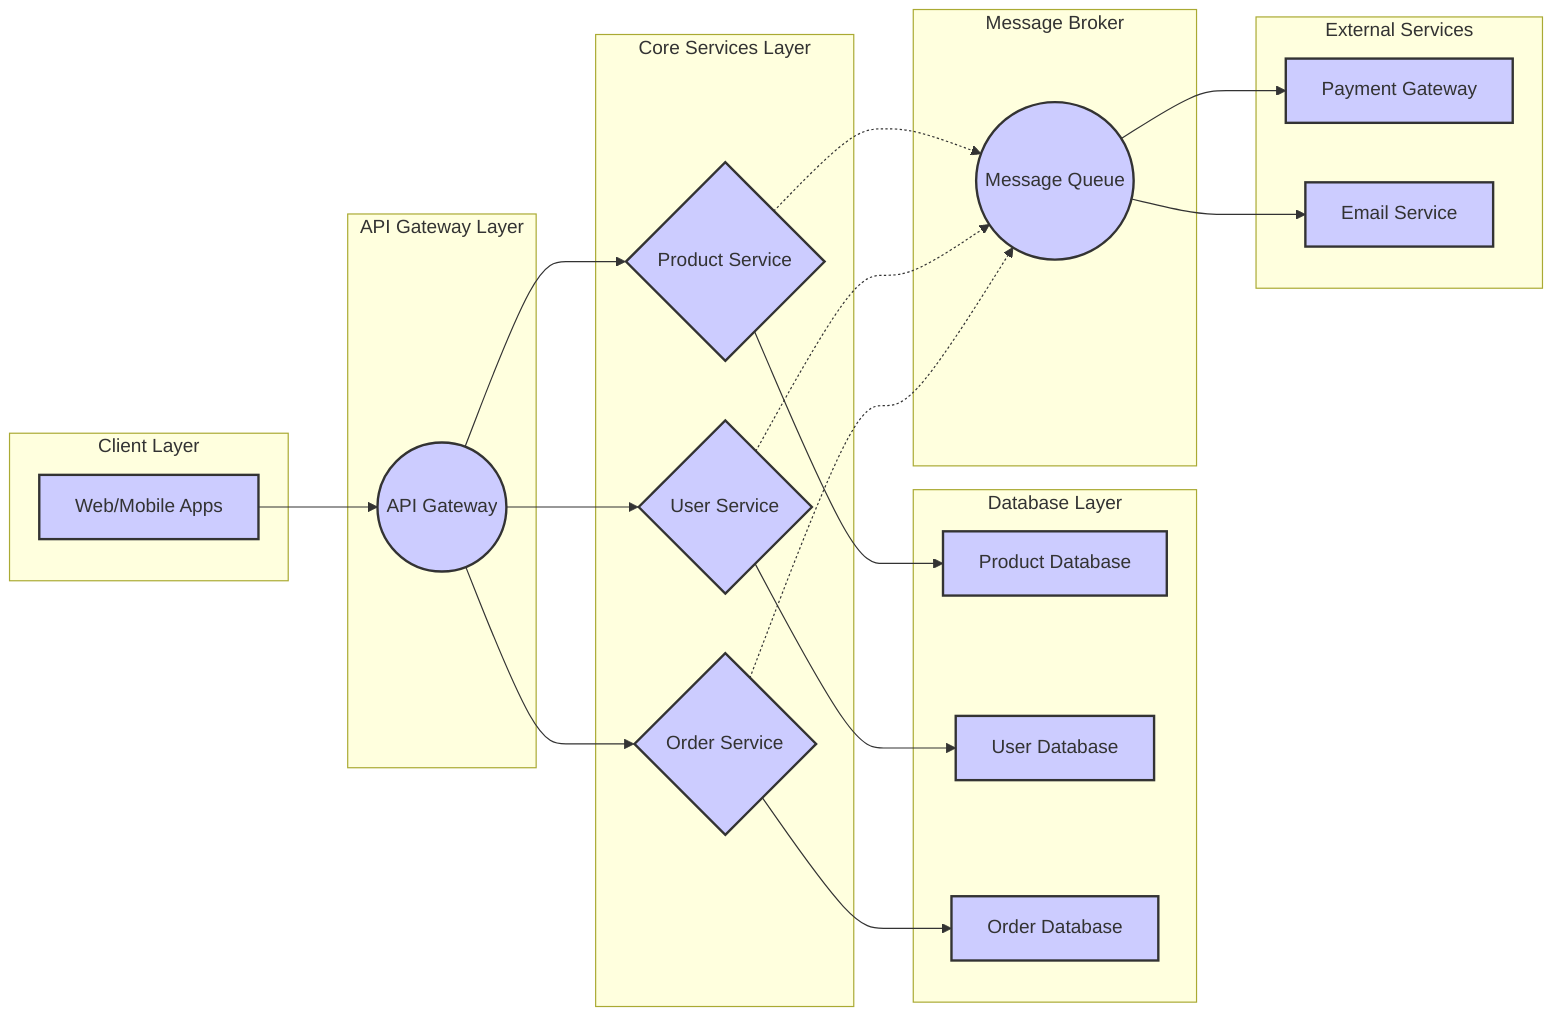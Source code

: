 graph LR
    subgraph Client Layer
        A[Web/Mobile Apps]
    end
    
    subgraph API Gateway Layer
        B((API Gateway))
    end
    
    subgraph Core Services Layer
        C{Product Service}
        D{User Service}
        E{Order Service}
    end
    
    subgraph Database Layer
        F[Product Database]
        G[User Database]
        H[Order Database]
    end
    
    subgraph Message Broker
        I((Message Queue))
    end
    
    subgraph External Services
        J[Payment Gateway]
        K[Email Service]
    end
    
    A --> B
    B --> C
    B --> D
    B --> E
    C --> F
    D --> G
    E --> H
    C -.-> I
    D -.-> I
    E -.-> I
    I --> J
    I --> K

    style A fill:#ccf,stroke:#333,stroke-width:2px
    style B fill:#ccf,stroke:#333,stroke-width:2px
    style C fill:#ccf,stroke:#333,stroke-width:2px
    style D fill:#ccf,stroke:#333,stroke-width:2px
    style E fill:#ccf,stroke:#333,stroke-width:2px
    style F fill:#ccf,stroke:#333,stroke-width:2px
    style G fill:#ccf,stroke:#333,stroke-width:2px
    style H fill:#ccf,stroke:#333,stroke-width:2px
    style I fill:#ccf,stroke:#333,stroke-width:2px
    style J fill:#ccf,stroke:#333,stroke-width:2px
    style K fill:#ccf,stroke:#333,stroke-width:2px